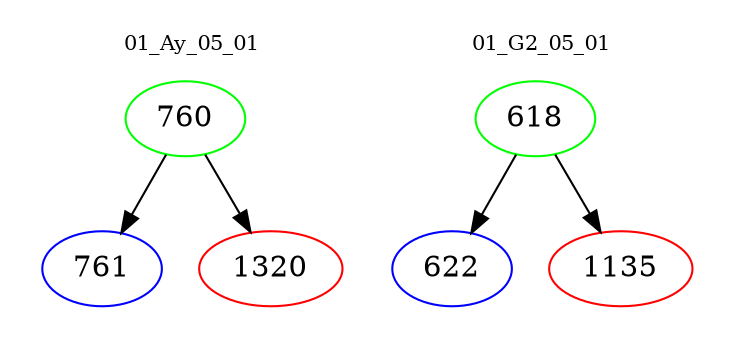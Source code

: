 digraph{
subgraph cluster_0 {
color = white
label = "01_Ay_05_01";
fontsize=10;
T0_760 [label="760", color="green"]
T0_760 -> T0_761 [color="black"]
T0_761 [label="761", color="blue"]
T0_760 -> T0_1320 [color="black"]
T0_1320 [label="1320", color="red"]
}
subgraph cluster_1 {
color = white
label = "01_G2_05_01";
fontsize=10;
T1_618 [label="618", color="green"]
T1_618 -> T1_622 [color="black"]
T1_622 [label="622", color="blue"]
T1_618 -> T1_1135 [color="black"]
T1_1135 [label="1135", color="red"]
}
}
